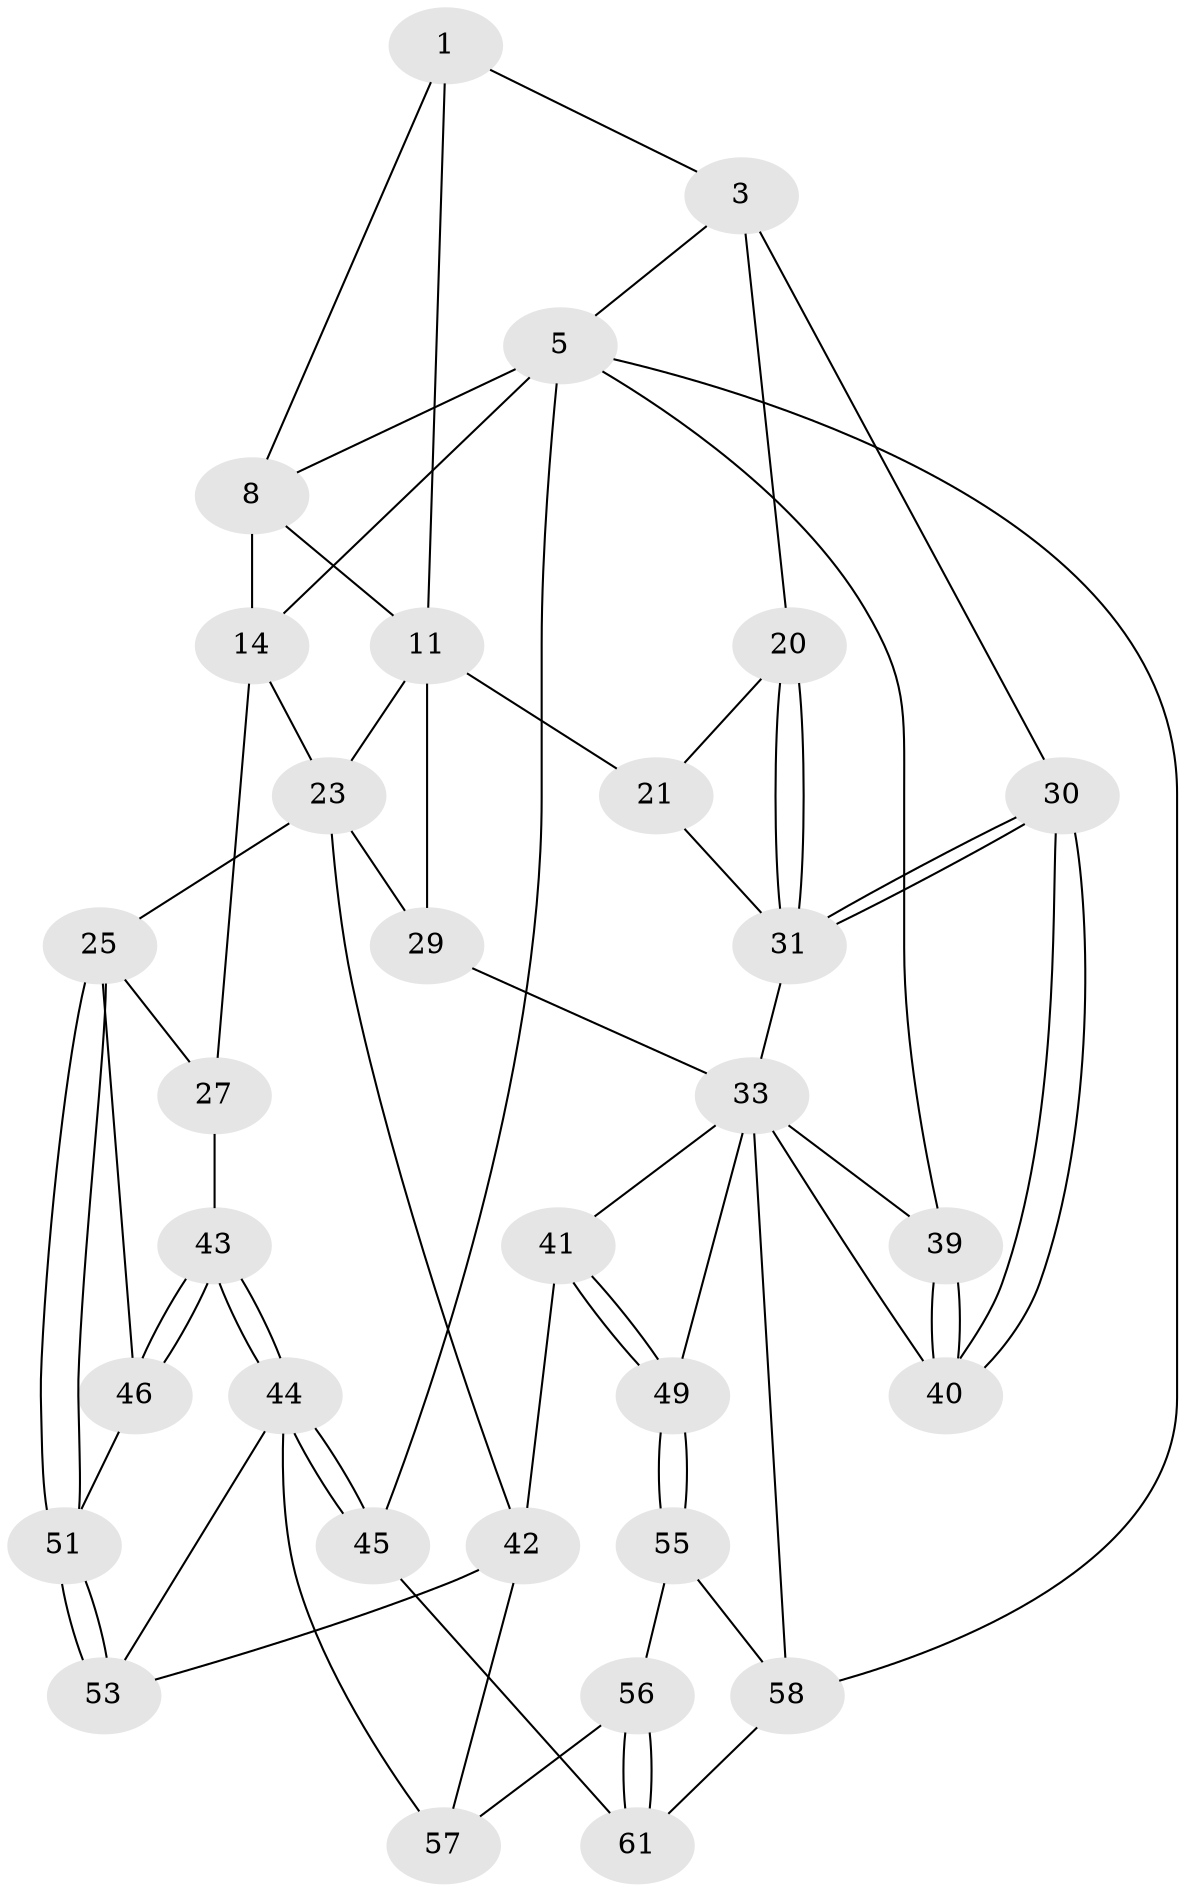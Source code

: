 // original degree distribution, {3: 0.03225806451612903, 4: 0.20967741935483872, 5: 0.5806451612903226, 6: 0.1774193548387097}
// Generated by graph-tools (version 1.1) at 2025/17/03/09/25 04:17:00]
// undirected, 31 vertices, 68 edges
graph export_dot {
graph [start="1"]
  node [color=gray90,style=filled];
  1 [pos="+0.7250405317347025+0.07744476901873816",super="+2+7"];
  3 [pos="+0.9044125334611135+0.1312084377369013",super="+4"];
  5 [pos="+1+0",super="+6+13+38"];
  8 [pos="+0.5760308935073528+0.13552799576598307",super="+9+17"];
  11 [pos="+0.7439158117753664+0.2709537501479386",super="+22+12"];
  14 [pos="+0.3141548323561447+0.1339629988845589",super="+18+15"];
  20 [pos="+0.8695437879749611+0.2665086966378215"];
  21 [pos="+0.8400433083320851+0.2896879860418163"];
  23 [pos="+0.4642447620662622+0.4551849310824893",super="+24+28"];
  25 [pos="+0.3764975329917658+0.5103558282888667",super="+26"];
  27 [pos="+0.20770643422086577+0.4122467520754477",super="+37"];
  29 [pos="+0.7079293332191392+0.47340719310728013"];
  30 [pos="+1+0.31207942926393506"];
  31 [pos="+1+0.32841895675516053",super="+32"];
  33 [pos="+0.8668268432847255+0.4905894394761229",super="+34"];
  39 [pos="+1+0.7534099090237503"];
  40 [pos="+1+0.40986998879852393"];
  41 [pos="+0.5503157789149911+0.6864049979804026"];
  42 [pos="+0.4233332640744667+0.5507668270229967",super="+52"];
  43 [pos="+0+0.7121890156461234"];
  44 [pos="+0+1",super="+54"];
  45 [pos="+0+1"];
  46 [pos="+0.15267459655507817+0.7042652226883657"];
  49 [pos="+0.5530967882050801+0.6940251718150482"];
  51 [pos="+0.23009886156883866+0.7459038628656545"];
  53 [pos="+0.2363620274661783+0.7562740847027618"];
  55 [pos="+0.5573645219945792+0.7685584532839371"];
  56 [pos="+0.3420572311056789+0.8794497676588602"];
  57 [pos="+0.3409391566137629+0.8787297433975966"];
  58 [pos="+0.7734830735870755+1",super="+60+59"];
  61 [pos="+0.355418963581219+0.9290971556389911",super="+62"];
  1 -- 3;
  1 -- 11 [weight=2];
  1 -- 8;
  3 -- 20;
  3 -- 5;
  3 -- 30;
  5 -- 45 [weight=2];
  5 -- 8;
  5 -- 14;
  5 -- 58;
  5 -- 39;
  8 -- 14 [weight=2];
  8 -- 11;
  11 -- 29;
  11 -- 21;
  11 -- 23;
  14 -- 23;
  14 -- 27 [weight=2];
  20 -- 21;
  20 -- 31;
  20 -- 31;
  21 -- 31;
  23 -- 25;
  23 -- 42;
  23 -- 29;
  25 -- 51;
  25 -- 51;
  25 -- 27;
  25 -- 46;
  27 -- 43;
  29 -- 33;
  30 -- 31;
  30 -- 31;
  30 -- 40;
  30 -- 40;
  31 -- 33;
  33 -- 40;
  33 -- 49;
  33 -- 39;
  33 -- 41;
  33 -- 58;
  39 -- 40;
  39 -- 40;
  41 -- 42;
  41 -- 49;
  41 -- 49;
  42 -- 57;
  42 -- 53;
  43 -- 44;
  43 -- 44;
  43 -- 46;
  43 -- 46;
  44 -- 45;
  44 -- 45;
  44 -- 57;
  44 -- 53;
  45 -- 61;
  46 -- 51;
  49 -- 55;
  49 -- 55;
  51 -- 53;
  51 -- 53;
  55 -- 56;
  55 -- 58;
  56 -- 57;
  56 -- 61;
  56 -- 61;
  58 -- 61 [weight=2];
}
